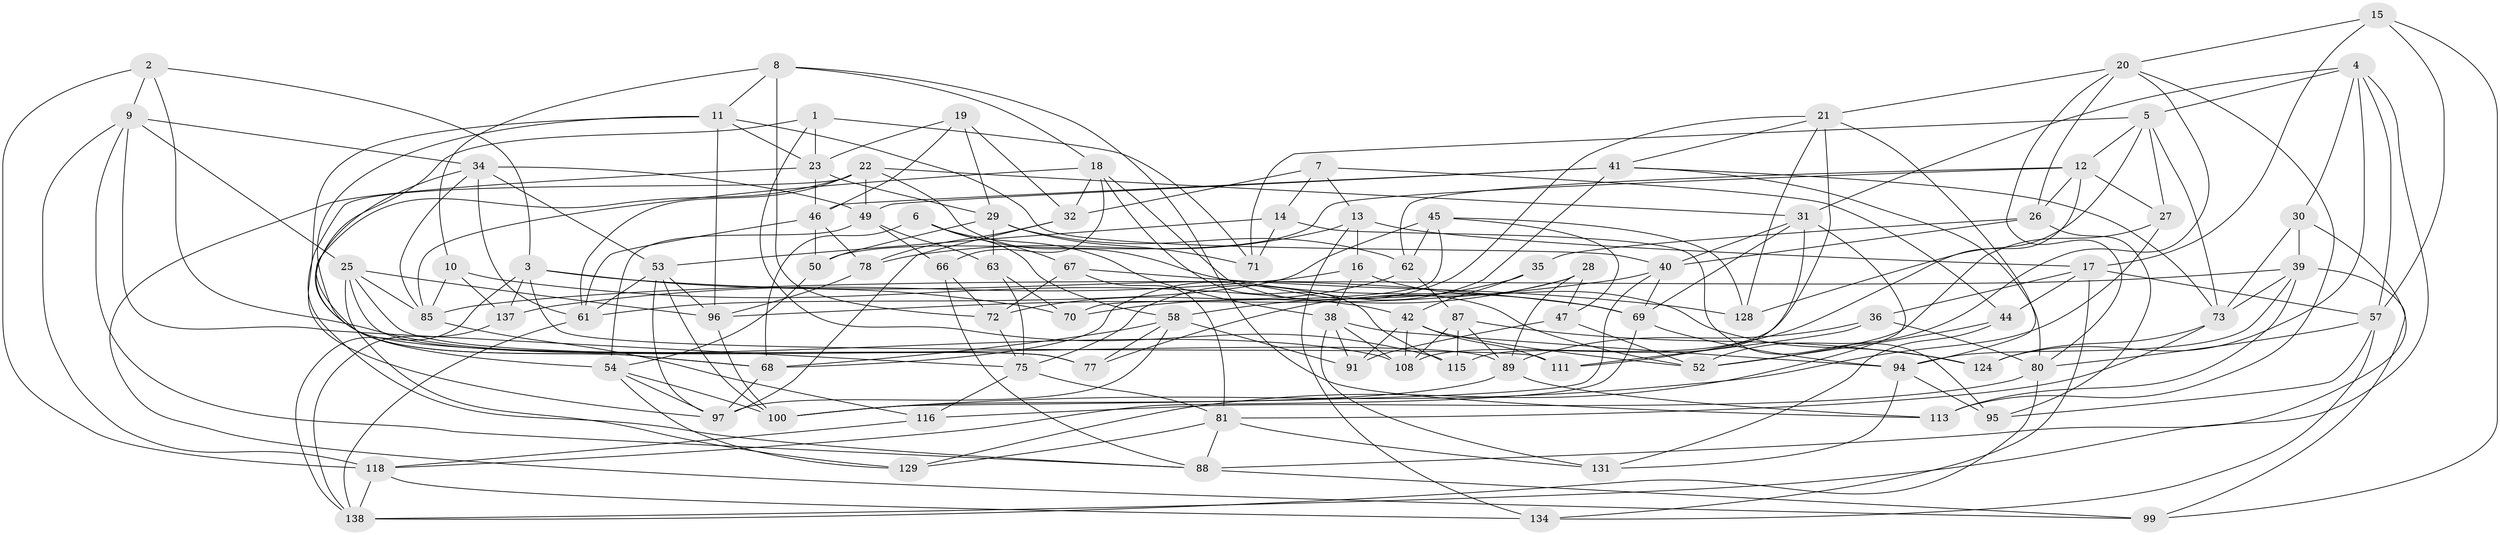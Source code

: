 // Generated by graph-tools (version 1.1) at 2025/52/02/27/25 19:52:32]
// undirected, 90 vertices, 228 edges
graph export_dot {
graph [start="1"]
  node [color=gray90,style=filled];
  1;
  2;
  3 [super="+143"];
  4 [super="+132"];
  5 [super="+56"];
  6;
  7 [super="+125"];
  8 [super="+107"];
  9 [super="+55"];
  10;
  11 [super="+79"];
  12 [super="+65"];
  13 [super="+48"];
  14;
  15;
  16;
  17 [super="+51"];
  18 [super="+102"];
  19;
  20 [super="+74"];
  21 [super="+37"];
  22 [super="+59"];
  23 [super="+24"];
  25 [super="+119"];
  26 [super="+33"];
  27;
  28;
  29 [super="+126"];
  30;
  31 [super="+123"];
  32 [super="+144"];
  34 [super="+117"];
  35;
  36;
  38 [super="+92"];
  39 [super="+43"];
  40 [super="+120"];
  41 [super="+82"];
  42 [super="+103"];
  44;
  45 [super="+110"];
  46 [super="+90"];
  47;
  49 [super="+127"];
  50;
  52 [super="+60"];
  53 [super="+98"];
  54 [super="+109"];
  57 [super="+121"];
  58 [super="+64"];
  61 [super="+106"];
  62 [super="+83"];
  63;
  66;
  67;
  68 [super="+112"];
  69 [super="+105"];
  70;
  71;
  72 [super="+86"];
  73 [super="+101"];
  75 [super="+76"];
  77;
  78;
  80 [super="+84"];
  81 [super="+140"];
  85 [super="+104"];
  87 [super="+135"];
  88 [super="+142"];
  89 [super="+93"];
  91;
  94 [super="+139"];
  95;
  96 [super="+122"];
  97 [super="+133"];
  99;
  100 [super="+136"];
  108 [super="+114"];
  111;
  113;
  115;
  116;
  118 [super="+130"];
  124;
  128;
  129;
  131;
  134;
  137;
  138 [super="+141"];
  1 -- 71;
  1 -- 68;
  1 -- 115;
  1 -- 23;
  2 -- 118;
  2 -- 9;
  2 -- 3;
  2 -- 108;
  3 -- 137;
  3 -- 138;
  3 -- 69;
  3 -- 70;
  3 -- 111;
  4 -- 30;
  4 -- 124;
  4 -- 5;
  4 -- 57;
  4 -- 138;
  4 -- 31;
  5 -- 73;
  5 -- 128;
  5 -- 27;
  5 -- 71;
  5 -- 12;
  6 -- 58;
  6 -- 68;
  6 -- 67;
  6 -- 38;
  7 -- 13 [weight=2];
  7 -- 44;
  7 -- 32 [weight=2];
  7 -- 14;
  8 -- 113;
  8 -- 72 [weight=2];
  8 -- 18;
  8 -- 10;
  8 -- 11;
  9 -- 75;
  9 -- 118;
  9 -- 88;
  9 -- 25;
  9 -- 34;
  10 -- 137;
  10 -- 42;
  10 -- 85;
  11 -- 77;
  11 -- 23;
  11 -- 40;
  11 -- 96;
  11 -- 97;
  12 -- 26;
  12 -- 62;
  12 -- 50;
  12 -- 27;
  12 -- 111;
  13 -- 16;
  13 -- 17;
  13 -- 134;
  13 -- 78;
  14 -- 95;
  14 -- 71;
  14 -- 53;
  15 -- 20;
  15 -- 99;
  15 -- 57;
  15 -- 17;
  16 -- 137;
  16 -- 124;
  16 -- 38;
  17 -- 134;
  17 -- 44;
  17 -- 36;
  17 -- 57;
  18 -- 66;
  18 -- 115;
  18 -- 32;
  18 -- 52;
  18 -- 85;
  19 -- 32;
  19 -- 29;
  19 -- 23;
  19 -- 46;
  20 -- 21;
  20 -- 113;
  20 -- 80;
  20 -- 52;
  20 -- 26;
  21 -- 94;
  21 -- 108;
  21 -- 128;
  21 -- 41;
  21 -- 68;
  22 -- 69;
  22 -- 88;
  22 -- 54;
  22 -- 31;
  22 -- 61;
  22 -- 49;
  23 -- 29;
  23 -- 99;
  23 -- 46;
  25 -- 129;
  25 -- 89;
  25 -- 85;
  25 -- 96;
  25 -- 77;
  26 -- 35 [weight=2];
  26 -- 40;
  26 -- 95;
  27 -- 52;
  27 -- 100;
  28 -- 47;
  28 -- 70;
  28 -- 77;
  28 -- 89;
  29 -- 62;
  29 -- 50;
  29 -- 71;
  29 -- 63;
  30 -- 39;
  30 -- 88;
  30 -- 73;
  31 -- 129;
  31 -- 69;
  31 -- 40;
  31 -- 115;
  32 -- 78;
  32 -- 97;
  34 -- 68;
  34 -- 61;
  34 -- 49;
  34 -- 85;
  34 -- 53;
  35 -- 58;
  35 -- 42;
  36 -- 111;
  36 -- 89;
  36 -- 80;
  38 -- 131;
  38 -- 91;
  38 -- 108;
  38 -- 94;
  39 -- 113;
  39 -- 99;
  39 -- 85;
  39 -- 94;
  39 -- 73;
  40 -- 69;
  40 -- 96;
  40 -- 100;
  41 -- 49;
  41 -- 80;
  41 -- 46;
  41 -- 73;
  41 -- 75;
  42 -- 111;
  42 -- 108;
  42 -- 52;
  42 -- 91;
  44 -- 52;
  44 -- 131;
  45 -- 128;
  45 -- 61;
  45 -- 62 [weight=2];
  45 -- 70;
  45 -- 47;
  46 -- 50;
  46 -- 78;
  46 -- 61;
  47 -- 91;
  47 -- 52;
  49 -- 54;
  49 -- 66;
  49 -- 63;
  50 -- 54;
  53 -- 97;
  53 -- 100;
  53 -- 96;
  53 -- 61;
  54 -- 129;
  54 -- 100;
  54 -- 97;
  57 -- 95;
  57 -- 80;
  57 -- 134;
  58 -- 97;
  58 -- 91;
  58 -- 77;
  58 -- 68;
  61 -- 138;
  62 -- 72;
  62 -- 87;
  63 -- 70;
  63 -- 75;
  66 -- 72;
  66 -- 88;
  67 -- 128;
  67 -- 72;
  67 -- 81;
  68 -- 97;
  69 -- 94;
  69 -- 118;
  72 -- 75;
  73 -- 124;
  73 -- 81;
  75 -- 116;
  75 -- 81;
  78 -- 96;
  80 -- 116;
  80 -- 138;
  81 -- 131;
  81 -- 88;
  81 -- 129;
  85 -- 116;
  87 -- 108 [weight=2];
  87 -- 115;
  87 -- 124;
  87 -- 89;
  88 -- 99;
  89 -- 113;
  89 -- 100;
  94 -- 131;
  94 -- 95;
  96 -- 100;
  116 -- 118;
  118 -- 138;
  118 -- 134;
  137 -- 138;
}
